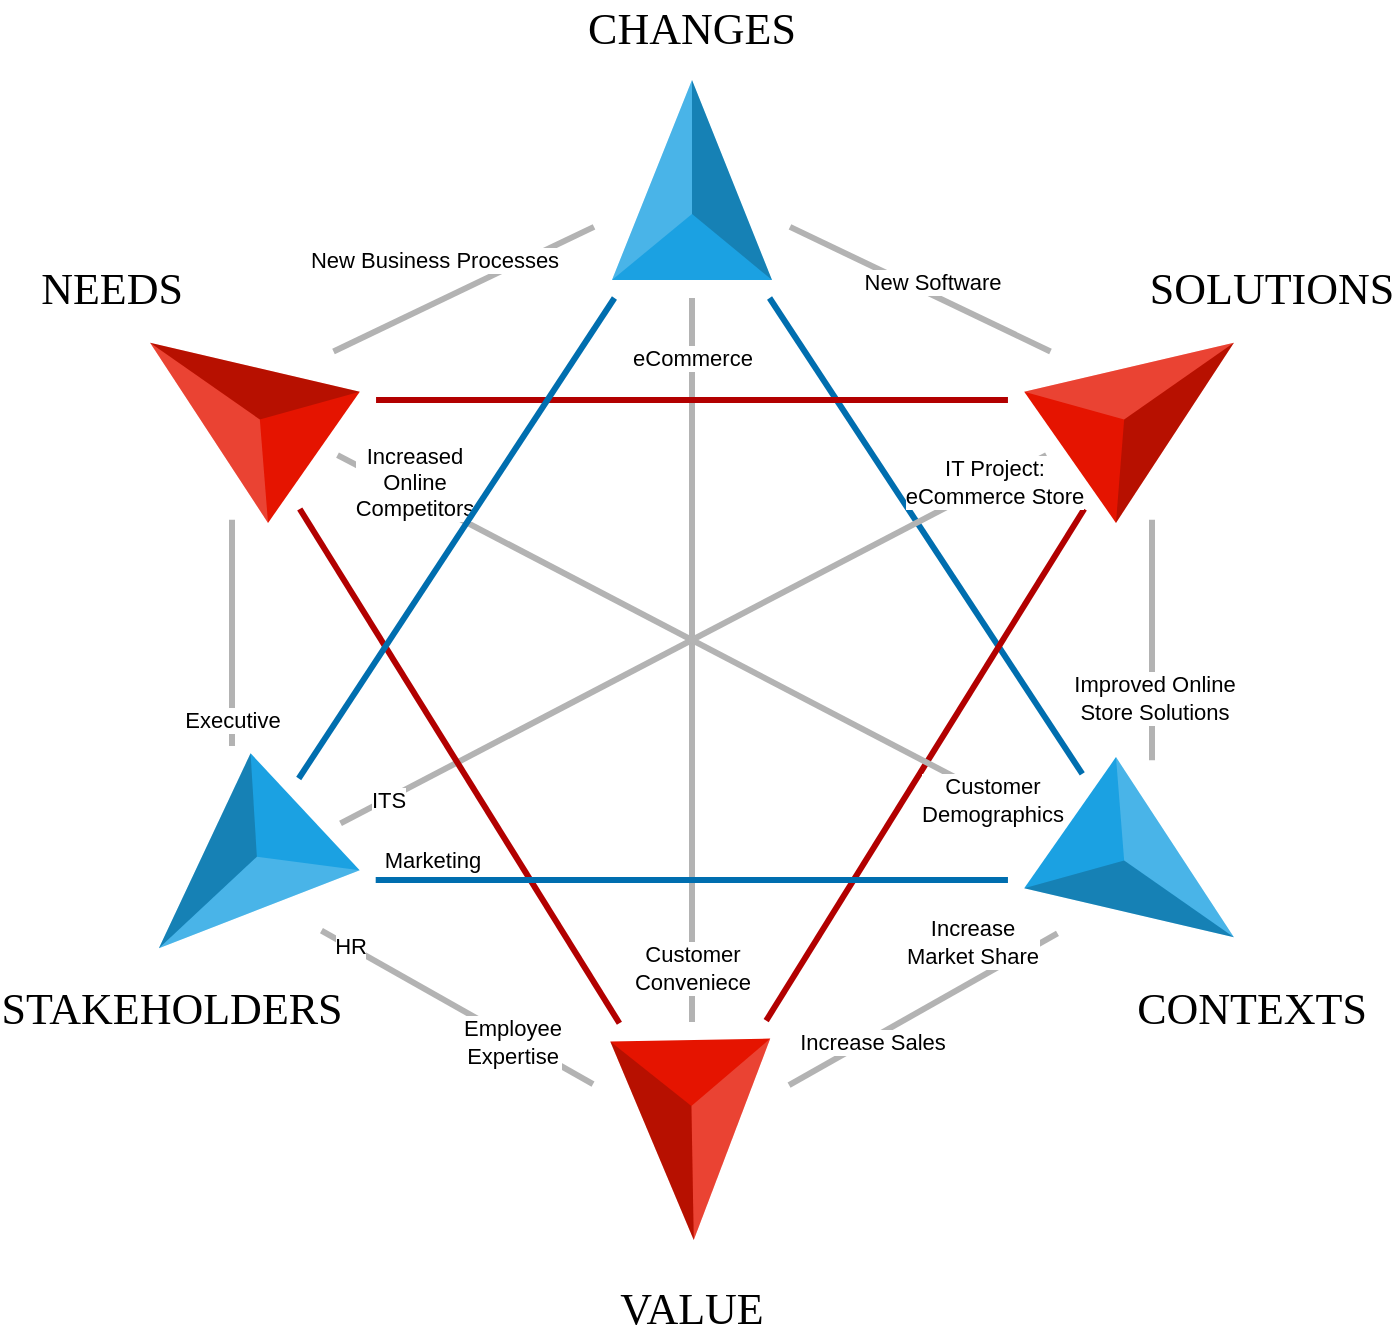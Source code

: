 <mxfile version="22.1.2" type="device">
  <diagram name="Page-1" id="BiuidM6xcdFbp4gcAtJQ">
    <mxGraphModel dx="1288" dy="594" grid="1" gridSize="10" guides="1" tooltips="1" connect="1" arrows="1" fold="1" page="1" pageScale="1" pageWidth="1169" pageHeight="827" math="0" shadow="0">
      <root>
        <mxCell id="0" />
        <mxCell id="1" parent="0" />
        <mxCell id="JE9tasTJIOZnYeA_uQub-15" style="edgeStyle=none;shape=connector;rounded=0;orthogonalLoop=1;jettySize=auto;html=1;labelBackgroundColor=default;strokeColor=#006EAF;strokeWidth=3;align=center;verticalAlign=middle;fontFamily=Helvetica;fontSize=11;fontColor=default;startArrow=none;startFill=0;endArrow=none;endFill=0;fillColor=#1ba1e2;" edge="1" parent="1" source="JE9tasTJIOZnYeA_uQub-1" target="JE9tasTJIOZnYeA_uQub-4">
          <mxGeometry relative="1" as="geometry" />
        </mxCell>
        <mxCell id="JE9tasTJIOZnYeA_uQub-22" style="edgeStyle=none;shape=connector;rounded=0;orthogonalLoop=1;jettySize=auto;html=1;labelBackgroundColor=default;strokeColor=#B3B3B3;strokeWidth=3;align=center;verticalAlign=middle;fontFamily=Helvetica;fontSize=11;fontColor=default;startArrow=none;startFill=0;endArrow=none;endFill=0;" edge="1" parent="1" source="JE9tasTJIOZnYeA_uQub-1" target="JE9tasTJIOZnYeA_uQub-2">
          <mxGeometry relative="1" as="geometry" />
        </mxCell>
        <mxCell id="JE9tasTJIOZnYeA_uQub-30" value="eCommerce" style="edgeLabel;html=1;align=center;verticalAlign=middle;resizable=0;points=[];fontSize=11;fontFamily=Helvetica;fontColor=default;" vertex="1" connectable="0" parent="JE9tasTJIOZnYeA_uQub-22">
          <mxGeometry x="-0.834" relative="1" as="geometry">
            <mxPoint as="offset" />
          </mxGeometry>
        </mxCell>
        <mxCell id="JE9tasTJIOZnYeA_uQub-31" value="Customer&lt;br&gt;Conveniece" style="edgeLabel;html=1;align=center;verticalAlign=middle;resizable=0;points=[];fontSize=11;fontFamily=Helvetica;fontColor=default;" vertex="1" connectable="0" parent="JE9tasTJIOZnYeA_uQub-22">
          <mxGeometry x="0.851" relative="1" as="geometry">
            <mxPoint as="offset" />
          </mxGeometry>
        </mxCell>
        <mxCell id="JE9tasTJIOZnYeA_uQub-1" value="" style="verticalLabelPosition=bottom;verticalAlign=top;html=1;shape=mxgraph.infographic.shadedTriangle;fillColor=#1ba1e2;strokeColor=none;fontColor=#ffffff;perimeterSpacing=9;" vertex="1" parent="1">
          <mxGeometry x="520" y="80" width="80" height="100" as="geometry" />
        </mxCell>
        <mxCell id="JE9tasTJIOZnYeA_uQub-2" value="" style="verticalLabelPosition=bottom;verticalAlign=top;html=1;shape=mxgraph.infographic.shadedTriangle;fillColor=#e51400;strokeColor=none;rotation=-181;fontColor=#ffffff;perimeterSpacing=9;" vertex="1" parent="1">
          <mxGeometry x="520" y="560" width="80" height="100" as="geometry" />
        </mxCell>
        <mxCell id="JE9tasTJIOZnYeA_uQub-19" style="edgeStyle=none;shape=connector;rounded=0;orthogonalLoop=1;jettySize=auto;html=1;labelBackgroundColor=default;strokeColor=#B20000;strokeWidth=3;align=center;verticalAlign=middle;fontFamily=Helvetica;fontSize=11;fontColor=default;startArrow=none;startFill=0;endArrow=none;endFill=0;fillColor=#e51400;" edge="1" parent="1" source="JE9tasTJIOZnYeA_uQub-3" target="JE9tasTJIOZnYeA_uQub-2">
          <mxGeometry relative="1" as="geometry" />
        </mxCell>
        <mxCell id="JE9tasTJIOZnYeA_uQub-20" style="edgeStyle=none;shape=connector;rounded=0;orthogonalLoop=1;jettySize=auto;html=1;labelBackgroundColor=default;strokeColor=#B3B3B3;strokeWidth=3;align=center;verticalAlign=middle;fontFamily=Helvetica;fontSize=11;fontColor=default;startArrow=none;startFill=0;endArrow=none;endFill=0;" edge="1" parent="1" source="JE9tasTJIOZnYeA_uQub-3" target="JE9tasTJIOZnYeA_uQub-6">
          <mxGeometry relative="1" as="geometry" />
        </mxCell>
        <mxCell id="JE9tasTJIOZnYeA_uQub-34" value="ITS" style="edgeLabel;html=1;align=center;verticalAlign=middle;resizable=0;points=[];fontSize=11;fontFamily=Helvetica;fontColor=default;" vertex="1" connectable="0" parent="JE9tasTJIOZnYeA_uQub-20">
          <mxGeometry x="0.865" relative="1" as="geometry">
            <mxPoint as="offset" />
          </mxGeometry>
        </mxCell>
        <mxCell id="JE9tasTJIOZnYeA_uQub-53" value="IT Project:&lt;br&gt;eCommerce Store" style="edgeLabel;html=1;align=center;verticalAlign=middle;resizable=0;points=[];fontSize=11;fontFamily=Helvetica;fontColor=default;" vertex="1" connectable="0" parent="JE9tasTJIOZnYeA_uQub-20">
          <mxGeometry x="-0.778" y="-4" relative="1" as="geometry">
            <mxPoint x="14" y="-4" as="offset" />
          </mxGeometry>
        </mxCell>
        <mxCell id="JE9tasTJIOZnYeA_uQub-3" value="" style="verticalLabelPosition=bottom;verticalAlign=top;html=1;shape=mxgraph.infographic.shadedTriangle;fillColor=#e51400;strokeColor=none;rotation=55;fontColor=#ffffff;perimeterSpacing=9;" vertex="1" parent="1">
          <mxGeometry x="750" y="190" width="80" height="100" as="geometry" />
        </mxCell>
        <mxCell id="JE9tasTJIOZnYeA_uQub-4" value="" style="verticalLabelPosition=bottom;verticalAlign=top;html=1;shape=mxgraph.infographic.shadedTriangle;fillColor=#1ba1e2;strokeColor=none;rotation=125;fontColor=#ffffff;perimeterSpacing=9;" vertex="1" parent="1">
          <mxGeometry x="750" y="430" width="80" height="100" as="geometry" />
        </mxCell>
        <mxCell id="JE9tasTJIOZnYeA_uQub-17" style="edgeStyle=none;shape=connector;rounded=0;orthogonalLoop=1;jettySize=auto;html=1;labelBackgroundColor=default;strokeColor=#B20000;strokeWidth=3;align=center;verticalAlign=middle;fontFamily=Helvetica;fontSize=11;fontColor=default;startArrow=none;startFill=0;endArrow=none;endFill=0;fillColor=#e51400;" edge="1" parent="1" source="JE9tasTJIOZnYeA_uQub-5" target="JE9tasTJIOZnYeA_uQub-3">
          <mxGeometry relative="1" as="geometry" />
        </mxCell>
        <mxCell id="JE9tasTJIOZnYeA_uQub-18" style="edgeStyle=none;shape=connector;rounded=0;orthogonalLoop=1;jettySize=auto;html=1;labelBackgroundColor=default;strokeColor=#B20000;strokeWidth=3;align=center;verticalAlign=middle;fontFamily=Helvetica;fontSize=11;fontColor=default;startArrow=none;startFill=0;endArrow=none;endFill=0;fillColor=#e51400;" edge="1" parent="1" source="JE9tasTJIOZnYeA_uQub-5" target="JE9tasTJIOZnYeA_uQub-2">
          <mxGeometry relative="1" as="geometry" />
        </mxCell>
        <mxCell id="JE9tasTJIOZnYeA_uQub-21" style="edgeStyle=none;shape=connector;rounded=0;orthogonalLoop=1;jettySize=auto;html=1;labelBackgroundColor=default;strokeColor=#B3B3B3;strokeWidth=3;align=center;verticalAlign=middle;fontFamily=Helvetica;fontSize=11;fontColor=default;startArrow=none;startFill=0;endArrow=none;endFill=0;" edge="1" parent="1" source="JE9tasTJIOZnYeA_uQub-5" target="JE9tasTJIOZnYeA_uQub-4">
          <mxGeometry relative="1" as="geometry" />
        </mxCell>
        <mxCell id="JE9tasTJIOZnYeA_uQub-43" value="Customer&lt;br&gt;Demographics" style="edgeLabel;html=1;align=center;verticalAlign=middle;resizable=0;points=[];fontSize=11;fontFamily=Helvetica;fontColor=default;" vertex="1" connectable="0" parent="JE9tasTJIOZnYeA_uQub-21">
          <mxGeometry x="0.765" y="1" relative="1" as="geometry">
            <mxPoint x="14" y="10" as="offset" />
          </mxGeometry>
        </mxCell>
        <mxCell id="JE9tasTJIOZnYeA_uQub-52" value="Increased &lt;br&gt;Online &lt;br&gt;Competitors" style="edgeLabel;html=1;align=center;verticalAlign=middle;resizable=0;points=[];fontSize=11;fontFamily=Helvetica;fontColor=default;" vertex="1" connectable="0" parent="JE9tasTJIOZnYeA_uQub-21">
          <mxGeometry x="-0.913" relative="1" as="geometry">
            <mxPoint x="22" y="5" as="offset" />
          </mxGeometry>
        </mxCell>
        <mxCell id="JE9tasTJIOZnYeA_uQub-5" value="" style="verticalLabelPosition=bottom;verticalAlign=top;html=1;shape=mxgraph.infographic.shadedTriangle;fillColor=#e51400;strokeColor=none;rotation=-55;fontColor=#ffffff;perimeterSpacing=9;" vertex="1" parent="1">
          <mxGeometry x="290" y="190" width="80" height="100" as="geometry" />
        </mxCell>
        <mxCell id="JE9tasTJIOZnYeA_uQub-16" style="edgeStyle=none;shape=connector;rounded=0;orthogonalLoop=1;jettySize=auto;html=1;labelBackgroundColor=default;strokeColor=#006EAF;strokeWidth=3;align=center;verticalAlign=middle;fontFamily=Helvetica;fontSize=11;fontColor=default;startArrow=none;startFill=0;endArrow=none;endFill=0;fillColor=#1ba1e2;" edge="1" parent="1" source="JE9tasTJIOZnYeA_uQub-6" target="JE9tasTJIOZnYeA_uQub-4">
          <mxGeometry relative="1" as="geometry" />
        </mxCell>
        <mxCell id="JE9tasTJIOZnYeA_uQub-47" value="Marketing" style="edgeLabel;html=1;align=center;verticalAlign=middle;resizable=0;points=[];fontSize=11;fontFamily=Helvetica;fontColor=default;" vertex="1" connectable="0" parent="JE9tasTJIOZnYeA_uQub-16">
          <mxGeometry x="-0.866" y="2" relative="1" as="geometry">
            <mxPoint x="7" y="-8" as="offset" />
          </mxGeometry>
        </mxCell>
        <mxCell id="JE9tasTJIOZnYeA_uQub-6" value="" style="verticalLabelPosition=bottom;verticalAlign=top;html=1;shape=mxgraph.infographic.shadedTriangle;fillColor=#1ba1e2;strokeColor=none;rotation=-133;flipH=0;flipV=0;fontColor=#ffffff;perimeterSpacing=9;" vertex="1" parent="1">
          <mxGeometry x="290" y="430" width="80" height="100" as="geometry" />
        </mxCell>
        <mxCell id="JE9tasTJIOZnYeA_uQub-7" style="rounded=0;orthogonalLoop=1;jettySize=auto;html=1;startArrow=none;startFill=0;endArrow=none;endFill=0;strokeWidth=3;strokeColor=#B3B3B3;" edge="1" parent="1" source="JE9tasTJIOZnYeA_uQub-5" target="JE9tasTJIOZnYeA_uQub-1">
          <mxGeometry relative="1" as="geometry" />
        </mxCell>
        <mxCell id="JE9tasTJIOZnYeA_uQub-33" value="New Business Processes" style="edgeLabel;html=1;align=center;verticalAlign=middle;resizable=0;points=[];fontSize=11;fontFamily=Helvetica;fontColor=default;" vertex="1" connectable="0" parent="JE9tasTJIOZnYeA_uQub-7">
          <mxGeometry x="-0.088" relative="1" as="geometry">
            <mxPoint x="-10" y="-17" as="offset" />
          </mxGeometry>
        </mxCell>
        <mxCell id="JE9tasTJIOZnYeA_uQub-9" style="edgeStyle=none;shape=connector;rounded=0;orthogonalLoop=1;jettySize=auto;html=1;labelBackgroundColor=default;strokeColor=#B3B3B3;strokeWidth=3;align=center;verticalAlign=middle;fontFamily=Helvetica;fontSize=11;fontColor=default;startArrow=none;startFill=0;endArrow=none;endFill=0;" edge="1" parent="1" source="JE9tasTJIOZnYeA_uQub-1" target="JE9tasTJIOZnYeA_uQub-3">
          <mxGeometry relative="1" as="geometry" />
        </mxCell>
        <mxCell id="JE9tasTJIOZnYeA_uQub-54" value="New&amp;nbsp;Software" style="edgeLabel;html=1;align=center;verticalAlign=middle;resizable=0;points=[];fontSize=11;fontFamily=Helvetica;fontColor=default;" vertex="1" connectable="0" parent="JE9tasTJIOZnYeA_uQub-9">
          <mxGeometry x="-0.073" y="1" relative="1" as="geometry">
            <mxPoint x="10" y="-1" as="offset" />
          </mxGeometry>
        </mxCell>
        <mxCell id="JE9tasTJIOZnYeA_uQub-10" style="edgeStyle=none;shape=connector;rounded=0;orthogonalLoop=1;jettySize=auto;html=1;labelBackgroundColor=default;strokeColor=#B3B3B3;strokeWidth=3;align=center;verticalAlign=middle;fontFamily=Helvetica;fontSize=11;fontColor=default;startArrow=none;startFill=0;endArrow=none;endFill=0;" edge="1" parent="1" source="JE9tasTJIOZnYeA_uQub-3" target="JE9tasTJIOZnYeA_uQub-4">
          <mxGeometry relative="1" as="geometry" />
        </mxCell>
        <mxCell id="JE9tasTJIOZnYeA_uQub-42" value="Improved Online &lt;br&gt;Store Solutions" style="edgeLabel;html=1;align=center;verticalAlign=middle;resizable=0;points=[];fontSize=11;fontFamily=Helvetica;fontColor=default;" vertex="1" connectable="0" parent="JE9tasTJIOZnYeA_uQub-10">
          <mxGeometry x="0.482" y="1" relative="1" as="geometry">
            <mxPoint as="offset" />
          </mxGeometry>
        </mxCell>
        <mxCell id="JE9tasTJIOZnYeA_uQub-11" style="edgeStyle=none;shape=connector;rounded=0;orthogonalLoop=1;jettySize=auto;html=1;labelBackgroundColor=default;strokeColor=#B3B3B3;strokeWidth=3;align=center;verticalAlign=middle;fontFamily=Helvetica;fontSize=11;fontColor=default;startArrow=none;startFill=0;endArrow=none;endFill=0;" edge="1" parent="1" source="JE9tasTJIOZnYeA_uQub-5" target="JE9tasTJIOZnYeA_uQub-6">
          <mxGeometry relative="1" as="geometry" />
        </mxCell>
        <mxCell id="JE9tasTJIOZnYeA_uQub-49" value="Executive" style="edgeLabel;html=1;align=center;verticalAlign=middle;resizable=0;points=[];fontSize=11;fontFamily=Helvetica;fontColor=default;" vertex="1" connectable="0" parent="JE9tasTJIOZnYeA_uQub-11">
          <mxGeometry x="0.611" y="-2" relative="1" as="geometry">
            <mxPoint x="2" y="9" as="offset" />
          </mxGeometry>
        </mxCell>
        <mxCell id="JE9tasTJIOZnYeA_uQub-12" style="edgeStyle=none;shape=connector;rounded=0;orthogonalLoop=1;jettySize=auto;html=1;labelBackgroundColor=default;strokeColor=#B3B3B3;strokeWidth=3;align=center;verticalAlign=middle;fontFamily=Helvetica;fontSize=11;fontColor=default;startArrow=none;startFill=0;endArrow=none;endFill=0;" edge="1" parent="1" source="JE9tasTJIOZnYeA_uQub-6" target="JE9tasTJIOZnYeA_uQub-2">
          <mxGeometry relative="1" as="geometry" />
        </mxCell>
        <mxCell id="JE9tasTJIOZnYeA_uQub-45" value="Employee&lt;br&gt;Expertise" style="edgeLabel;html=1;align=center;verticalAlign=middle;resizable=0;points=[];fontSize=11;fontFamily=Helvetica;fontColor=default;" vertex="1" connectable="0" parent="JE9tasTJIOZnYeA_uQub-12">
          <mxGeometry x="0.409" y="-1" relative="1" as="geometry">
            <mxPoint as="offset" />
          </mxGeometry>
        </mxCell>
        <mxCell id="JE9tasTJIOZnYeA_uQub-48" value="HR" style="edgeLabel;html=1;align=center;verticalAlign=middle;resizable=0;points=[];fontSize=11;fontFamily=Helvetica;fontColor=default;" vertex="1" connectable="0" parent="JE9tasTJIOZnYeA_uQub-12">
          <mxGeometry x="-0.792" relative="1" as="geometry">
            <mxPoint as="offset" />
          </mxGeometry>
        </mxCell>
        <mxCell id="JE9tasTJIOZnYeA_uQub-13" style="edgeStyle=none;shape=connector;rounded=0;orthogonalLoop=1;jettySize=auto;html=1;labelBackgroundColor=default;strokeColor=#B3B3B3;strokeWidth=3;align=center;verticalAlign=middle;fontFamily=Helvetica;fontSize=11;fontColor=default;startArrow=none;startFill=0;endArrow=none;endFill=0;" edge="1" parent="1" source="JE9tasTJIOZnYeA_uQub-4" target="JE9tasTJIOZnYeA_uQub-2">
          <mxGeometry relative="1" as="geometry" />
        </mxCell>
        <mxCell id="JE9tasTJIOZnYeA_uQub-39" value="Increase Sales" style="edgeLabel;html=1;align=center;verticalAlign=middle;resizable=0;points=[];fontSize=11;fontFamily=Helvetica;fontColor=default;" vertex="1" connectable="0" parent="JE9tasTJIOZnYeA_uQub-13">
          <mxGeometry x="0.7" y="-1" relative="1" as="geometry">
            <mxPoint x="22" y="-10" as="offset" />
          </mxGeometry>
        </mxCell>
        <mxCell id="JE9tasTJIOZnYeA_uQub-50" value="Increase&lt;br&gt;Market Share" style="edgeLabel;html=1;align=center;verticalAlign=middle;resizable=0;points=[];fontSize=11;fontFamily=Helvetica;fontColor=default;" vertex="1" connectable="0" parent="JE9tasTJIOZnYeA_uQub-13">
          <mxGeometry x="-0.716" y="1" relative="1" as="geometry">
            <mxPoint x="-24" y="-8" as="offset" />
          </mxGeometry>
        </mxCell>
        <mxCell id="JE9tasTJIOZnYeA_uQub-14" style="edgeStyle=none;shape=connector;rounded=0;orthogonalLoop=1;jettySize=auto;html=1;labelBackgroundColor=default;strokeColor=#006EAF;strokeWidth=3;align=center;verticalAlign=middle;fontFamily=Helvetica;fontSize=11;fontColor=default;startArrow=none;startFill=0;endArrow=none;endFill=0;fillColor=#1ba1e2;" edge="1" parent="1" source="JE9tasTJIOZnYeA_uQub-1" target="JE9tasTJIOZnYeA_uQub-6">
          <mxGeometry relative="1" as="geometry" />
        </mxCell>
        <mxCell id="JE9tasTJIOZnYeA_uQub-24" value="CHANGES" style="text;html=1;strokeColor=none;fillColor=none;align=center;verticalAlign=middle;whiteSpace=wrap;rounded=0;fontSize=22;fontFamily=Tahoma;fontColor=default;" vertex="1" parent="1">
          <mxGeometry x="530" y="40" width="60" height="30" as="geometry" />
        </mxCell>
        <mxCell id="JE9tasTJIOZnYeA_uQub-25" value="SOLUTIONS" style="text;html=1;strokeColor=none;fillColor=none;align=center;verticalAlign=middle;whiteSpace=wrap;rounded=0;fontSize=22;fontFamily=Tahoma;fontColor=default;" vertex="1" parent="1">
          <mxGeometry x="820" y="170" width="60" height="30" as="geometry" />
        </mxCell>
        <mxCell id="JE9tasTJIOZnYeA_uQub-26" value="CONTEXTS" style="text;html=1;strokeColor=none;fillColor=none;align=center;verticalAlign=middle;whiteSpace=wrap;rounded=0;fontSize=22;fontFamily=Tahoma;fontColor=default;" vertex="1" parent="1">
          <mxGeometry x="810" y="530" width="60" height="30" as="geometry" />
        </mxCell>
        <mxCell id="JE9tasTJIOZnYeA_uQub-27" value="VALUE" style="text;html=1;strokeColor=none;fillColor=none;align=center;verticalAlign=middle;whiteSpace=wrap;rounded=0;fontSize=22;fontFamily=Tahoma;fontColor=default;" vertex="1" parent="1">
          <mxGeometry x="530" y="680" width="60" height="30" as="geometry" />
        </mxCell>
        <mxCell id="JE9tasTJIOZnYeA_uQub-28" value="STAKEHOLDERS" style="text;html=1;strokeColor=none;fillColor=none;align=center;verticalAlign=middle;whiteSpace=wrap;rounded=0;fontSize=22;fontFamily=Tahoma;fontColor=default;" vertex="1" parent="1">
          <mxGeometry x="270" y="530" width="60" height="30" as="geometry" />
        </mxCell>
        <mxCell id="JE9tasTJIOZnYeA_uQub-29" value="NEEDS" style="text;html=1;strokeColor=none;fillColor=none;align=center;verticalAlign=middle;whiteSpace=wrap;rounded=0;fontSize=22;fontFamily=Tahoma;fontColor=default;" vertex="1" parent="1">
          <mxGeometry x="240" y="170" width="60" height="30" as="geometry" />
        </mxCell>
      </root>
    </mxGraphModel>
  </diagram>
</mxfile>
